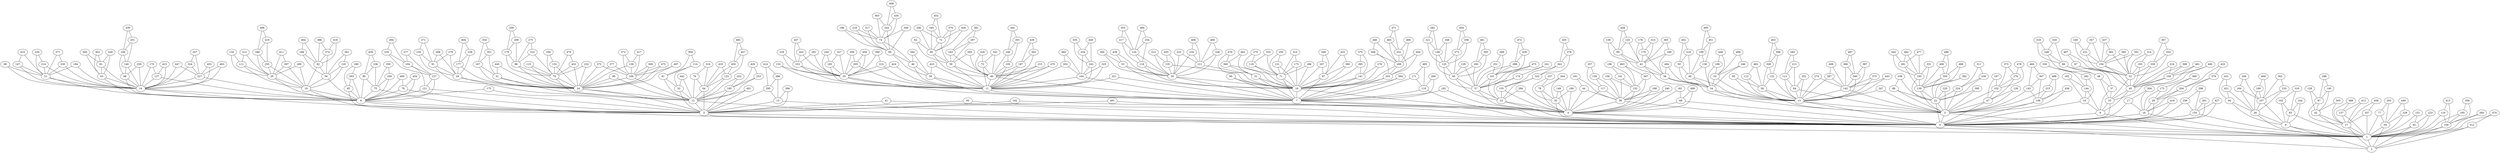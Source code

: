 graph {
	0 [label = 0]
	1 [label = 1]
	2 [label = 2]
	3 [label = 3]
	4 [label = 4]
	5 [label = 5]
	6 [label = 6]
	7 [label = 7]
	8 [label = 8]
	9 [label = 9]
	10 [label = 10]
	11 [label = 11]
	12 [label = 12]
	13 [label = 13]
	14 [label = 14]
	15 [label = 15]
	16 [label = 16]
	17 [label = 17]
	18 [label = 18]
	19 [label = 19]
	20 [label = 20]
	21 [label = 21]
	22 [label = 22]
	23 [label = 23]
	24 [label = 24]
	25 [label = 25]
	26 [label = 26]
	27 [label = 27]
	28 [label = 28]
	29 [label = 29]
	30 [label = 30]
	31 [label = 31]
	32 [label = 32]
	33 [label = 33]
	34 [label = 34]
	35 [label = 35]
	36 [label = 36]
	37 [label = 37]
	38 [label = 38]
	39 [label = 39]
	40 [label = 40]
	41 [label = 41]
	42 [label = 42]
	43 [label = 43]
	44 [label = 44]
	45 [label = 45]
	46 [label = 46]
	47 [label = 47]
	48 [label = 48]
	49 [label = 49]
	50 [label = 50]
	51 [label = 51]
	52 [label = 52]
	53 [label = 53]
	54 [label = 54]
	55 [label = 55]
	56 [label = 56]
	57 [label = 57]
	58 [label = 58]
	59 [label = 59]
	60 [label = 60]
	61 [label = 61]
	62 [label = 62]
	63 [label = 63]
	64 [label = 64]
	65 [label = 65]
	66 [label = 66]
	67 [label = 67]
	68 [label = 68]
	69 [label = 69]
	70 [label = 70]
	71 [label = 71]
	72 [label = 72]
	73 [label = 73]
	74 [label = 74]
	75 [label = 75]
	76 [label = 76]
	77 [label = 77]
	78 [label = 78]
	79 [label = 79]
	80 [label = 80]
	81 [label = 81]
	82 [label = 82]
	83 [label = 83]
	84 [label = 84]
	85 [label = 85]
	86 [label = 86]
	87 [label = 87]
	88 [label = 88]
	89 [label = 89]
	90 [label = 90]
	91 [label = 91]
	92 [label = 92]
	93 [label = 93]
	94 [label = 94]
	95 [label = 95]
	96 [label = 96]
	97 [label = 97]
	98 [label = 98]
	99 [label = 99]
	100 [label = 100]
	101 [label = 101]
	102 [label = 102]
	103 [label = 103]
	104 [label = 104]
	105 [label = 105]
	106 [label = 106]
	107 [label = 107]
	108 [label = 108]
	109 [label = 109]
	110 [label = 110]
	111 [label = 111]
	112 [label = 112]
	113 [label = 113]
	114 [label = 114]
	115 [label = 115]
	116 [label = 116]
	117 [label = 117]
	118 [label = 118]
	119 [label = 119]
	120 [label = 120]
	121 [label = 121]
	122 [label = 122]
	123 [label = 123]
	124 [label = 124]
	125 [label = 125]
	126 [label = 126]
	127 [label = 127]
	128 [label = 128]
	129 [label = 129]
	130 [label = 130]
	131 [label = 131]
	132 [label = 132]
	133 [label = 133]
	134 [label = 134]
	135 [label = 135]
	136 [label = 136]
	137 [label = 137]
	138 [label = 138]
	139 [label = 139]
	140 [label = 140]
	141 [label = 141]
	142 [label = 142]
	143 [label = 143]
	144 [label = 144]
	145 [label = 145]
	146 [label = 146]
	147 [label = 147]
	148 [label = 148]
	149 [label = 149]
	150 [label = 150]
	151 [label = 151]
	152 [label = 152]
	153 [label = 153]
	154 [label = 154]
	155 [label = 155]
	156 [label = 156]
	157 [label = 157]
	158 [label = 158]
	159 [label = 159]
	160 [label = 160]
	161 [label = 161]
	162 [label = 162]
	163 [label = 163]
	164 [label = 164]
	165 [label = 165]
	166 [label = 166]
	167 [label = 167]
	168 [label = 168]
	169 [label = 169]
	170 [label = 170]
	171 [label = 171]
	172 [label = 172]
	173 [label = 173]
	174 [label = 174]
	175 [label = 175]
	176 [label = 176]
	177 [label = 177]
	178 [label = 178]
	179 [label = 179]
	180 [label = 180]
	181 [label = 181]
	182 [label = 182]
	183 [label = 183]
	184 [label = 184]
	185 [label = 185]
	186 [label = 186]
	187 [label = 187]
	188 [label = 188]
	189 [label = 189]
	190 [label = 190]
	191 [label = 191]
	192 [label = 192]
	193 [label = 193]
	194 [label = 194]
	195 [label = 195]
	196 [label = 196]
	197 [label = 197]
	198 [label = 198]
	199 [label = 199]
	200 [label = 200]
	201 [label = 201]
	202 [label = 202]
	203 [label = 203]
	204 [label = 204]
	205 [label = 205]
	206 [label = 206]
	207 [label = 207]
	208 [label = 208]
	209 [label = 209]
	210 [label = 210]
	211 [label = 211]
	212 [label = 212]
	213 [label = 213]
	214 [label = 214]
	215 [label = 215]
	216 [label = 216]
	217 [label = 217]
	218 [label = 218]
	219 [label = 219]
	220 [label = 220]
	221 [label = 221]
	222 [label = 222]
	223 [label = 223]
	224 [label = 224]
	225 [label = 225]
	226 [label = 226]
	227 [label = 227]
	228 [label = 228]
	229 [label = 229]
	230 [label = 230]
	231 [label = 231]
	232 [label = 232]
	233 [label = 233]
	234 [label = 234]
	235 [label = 235]
	236 [label = 236]
	237 [label = 237]
	238 [label = 238]
	239 [label = 239]
	240 [label = 240]
	241 [label = 241]
	242 [label = 242]
	243 [label = 243]
	244 [label = 244]
	245 [label = 245]
	246 [label = 246]
	247 [label = 247]
	248 [label = 248]
	249 [label = 249]
	250 [label = 250]
	251 [label = 251]
	252 [label = 252]
	253 [label = 253]
	254 [label = 254]
	255 [label = 255]
	256 [label = 256]
	257 [label = 257]
	258 [label = 258]
	259 [label = 259]
	260 [label = 260]
	261 [label = 261]
	262 [label = 262]
	263 [label = 263]
	264 [label = 264]
	265 [label = 265]
	266 [label = 266]
	267 [label = 267]
	268 [label = 268]
	269 [label = 269]
	270 [label = 270]
	271 [label = 271]
	272 [label = 272]
	273 [label = 273]
	274 [label = 274]
	275 [label = 275]
	276 [label = 276]
	277 [label = 277]
	278 [label = 278]
	279 [label = 279]
	280 [label = 280]
	281 [label = 281]
	282 [label = 282]
	283 [label = 283]
	284 [label = 284]
	285 [label = 285]
	286 [label = 286]
	287 [label = 287]
	288 [label = 288]
	289 [label = 289]
	290 [label = 290]
	291 [label = 291]
	292 [label = 292]
	293 [label = 293]
	294 [label = 294]
	295 [label = 295]
	296 [label = 296]
	297 [label = 297]
	298 [label = 298]
	299 [label = 299]
	300 [label = 300]
	301 [label = 301]
	302 [label = 302]
	303 [label = 303]
	304 [label = 304]
	305 [label = 305]
	306 [label = 306]
	307 [label = 307]
	308 [label = 308]
	309 [label = 309]
	310 [label = 310]
	311 [label = 311]
	312 [label = 312]
	313 [label = 313]
	314 [label = 314]
	315 [label = 315]
	316 [label = 316]
	317 [label = 317]
	318 [label = 318]
	319 [label = 319]
	320 [label = 320]
	321 [label = 321]
	322 [label = 322]
	323 [label = 323]
	324 [label = 324]
	325 [label = 325]
	326 [label = 326]
	327 [label = 327]
	328 [label = 328]
	329 [label = 329]
	330 [label = 330]
	331 [label = 331]
	332 [label = 332]
	333 [label = 333]
	334 [label = 334]
	335 [label = 335]
	336 [label = 336]
	337 [label = 337]
	338 [label = 338]
	339 [label = 339]
	340 [label = 340]
	341 [label = 341]
	342 [label = 342]
	343 [label = 343]
	344 [label = 344]
	345 [label = 345]
	346 [label = 346]
	347 [label = 347]
	348 [label = 348]
	349 [label = 349]
	350 [label = 350]
	351 [label = 351]
	352 [label = 352]
	353 [label = 353]
	354 [label = 354]
	355 [label = 355]
	356 [label = 356]
	357 [label = 357]
	358 [label = 358]
	359 [label = 359]
	360 [label = 360]
	361 [label = 361]
	362 [label = 362]
	363 [label = 363]
	364 [label = 364]
	365 [label = 365]
	366 [label = 366]
	367 [label = 367]
	368 [label = 368]
	369 [label = 369]
	370 [label = 370]
	371 [label = 371]
	372 [label = 372]
	373 [label = 373]
	374 [label = 374]
	375 [label = 375]
	376 [label = 376]
	377 [label = 377]
	378 [label = 378]
	379 [label = 379]
	380 [label = 380]
	381 [label = 381]
	382 [label = 382]
	383 [label = 383]
	384 [label = 384]
	385 [label = 385]
	386 [label = 386]
	387 [label = 387]
	388 [label = 388]
	389 [label = 389]
	390 [label = 390]
	391 [label = 391]
	392 [label = 392]
	393 [label = 393]
	394 [label = 394]
	395 [label = 395]
	396 [label = 396]
	397 [label = 397]
	398 [label = 398]
	399 [label = 399]
	400 [label = 400]
	401 [label = 401]
	402 [label = 402]
	403 [label = 403]
	404 [label = 404]
	405 [label = 405]
	406 [label = 406]
	407 [label = 407]
	408 [label = 408]
	409 [label = 409]
	410 [label = 410]
	411 [label = 411]
	412 [label = 412]
	413 [label = 413]
	414 [label = 414]
	415 [label = 415]
	416 [label = 416]
	417 [label = 417]
	418 [label = 418]
	419 [label = 419]
	420 [label = 420]
	421 [label = 421]
	422 [label = 422]
	423 [label = 423]
	424 [label = 424]
	425 [label = 425]
	426 [label = 426]
	427 [label = 427]
	428 [label = 428]
	429 [label = 429]
	430 [label = 430]
	431 [label = 431]
	432 [label = 432]
	433 [label = 433]
	434 [label = 434]
	435 [label = 435]
	436 [label = 436]
	437 [label = 437]
	438 [label = 438]
	439 [label = 439]
	440 [label = 440]
	441 [label = 441]
	442 [label = 442]
	443 [label = 443]
	444 [label = 444]
	445 [label = 445]
	446 [label = 446]
	447 [label = 447]
	448 [label = 448]
	449 [label = 449]
	450 [label = 450]
	451 [label = 451]
	452 [label = 452]
	453 [label = 453]
	454 [label = 454]
	455 [label = 455]
	456 [label = 456]
	457 [label = 457]
	458 [label = 458]
	459 [label = 459]
	460 [label = 460]
	461 [label = 461]
	462 [label = 462]
	463 [label = 463]
	464 [label = 464]
	465 [label = 465]
	466 [label = 466]
	467 [label = 467]
	468 [label = 468]
	469 [label = 469]
	470 [label = 470]
	471 [label = 471]
	472 [label = 472]
	473 [label = 473]
	474 [label = 474]
	475 [label = 475]
	476 [label = 476]
	477 [label = 477]
	478 [label = 478]
	479 [label = 479]
	480 [label = 480]
	481 [label = 481]
	482 [label = 482]
	483 [label = 483]
	484 [label = 484]
	485 [label = 485]
	486 [label = 486]
	487 [label = 487]
	488 [label = 488]
	489 [label = 489]
	490 [label = 490]
	491 [label = 491]
	492 [label = 492]
	493 [label = 493]
	494 [label = 494]
	495 [label = 495]
	496 [label = 496]
	497 [label = 497]
	498 [label = 498]
	499 [label = 499]
	0--1;
	0--2;
	1--2;
	3--0;
	3--1;
	4--0;
	4--1;
	5--0;
	5--1;
	6--1;
	6--2;
	7--4;
	7--0;
	8--3;
	8--0;
	9--0;
	9--1;
	10--9;
	10--0;
	11--7;
	11--4;
	12--3;
	12--0;
	13--5;
	13--0;
	14--8;
	14--3;
	15--3;
	15--0;
	16--0;
	16--1;
	17--16;
	17--0;
	18--7;
	18--4;
	19--8;
	19--3;
	20--19;
	20--8;
	21--14;
	21--8;
	22--5;
	22--0;
	23--4;
	23--0;
	24--12;
	24--3;
	25--11;
	25--7;
	26--6;
	26--1;
	27--1;
	27--2;
	28--16;
	28--0;
	29--24;
	29--12;
	30--18;
	30--7;
	31--24;
	31--12;
	32--12;
	32--3;
	33--9;
	33--0;
	34--13;
	34--5;
	35--4;
	35--0;
	36--34;
	36--13;
	37--33;
	37--9;
	38--4;
	38--0;
	39--11;
	39--7;
	40--11;
	40--7;
	41--3;
	41--0;
	42--27;
	42--1;
	43--36;
	43--34;
	44--38;
	44--4;
	45--33;
	45--9;
	46--39;
	46--11;
	47--5;
	47--0;
	48--37;
	48--33;
	49--34;
	49--13;
	50--49;
	50--34;
	51--18;
	51--7;
	52--45;
	52--33;
	53--30;
	53--18;
	54--1;
	54--2;
	55--34;
	55--13;
	56--19;
	56--8;
	57--23;
	57--4;
	58--13;
	58--5;
	59--40;
	59--11;
	60--59;
	60--40;
	61--32;
	61--12;
	62--60;
	62--59;
	63--14;
	63--8;
	64--12;
	64--3;
	65--8;
	65--3;
	66--46;
	66--39;
	67--52;
	67--45;
	68--4;
	68--0;
	69--21;
	69--14;
	70--24;
	70--12;
	71--18;
	71--7;
	72--60;
	72--59;
	73--40;
	73--11;
	74--66;
	74--46;
	75--8;
	75--3;
	76--64;
	76--12;
	77--54;
	77--1;
	78--35;
	78--4;
	79--8;
	79--3;
	80--75;
	80--8;
	81--63;
	81--14;
	82--56;
	82--19;
	83--6;
	83--1;
	84--13;
	84--5;
	85--58;
	85--13;
	86--48;
	86--37;
	87--42;
	87--27;
	88--22;
	88--5;
	89--43;
	89--36;
	90--18;
	90--7;
	91--29;
	91--24;
	92--1;
	92--2;
	93--3;
	93--0;
	94--26;
	94--6;
	95--57;
	95--23;
	96--70;
	96--24;
	97--18;
	97--7;
	98--14;
	98--8;
	99--24;
	99--12;
	100--1;
	100--2;
	101--57;
	101--23;
	102--47;
	102--5;
	103--83;
	103--6;
	104--11;
	104--7;
	105--40;
	105--11;
	106--24;
	106--12;
	107--26;
	107--6;
	108--5;
	108--0;
	109--45;
	109--33;
	110--7;
	110--4;
	111--20;
	111--19;
	112--58;
	112--13;
	113--84;
	113--13;
	114--61;
	114--32;
	115--70;
	115--24;
	116--100;
	116--1;
	117--38;
	117--4;
	118--30;
	118--18;
	119--71;
	119--18;
	120--56;
	120--19;
	121--8;
	121--3;
	122--58;
	122--13;
	123--64;
	123--12;
	124--118;
	124--30;
	125--95;
	125--57;
	126--47;
	126--5;
	127--121;
	127--8;
	128--87;
	128--42;
	129--95;
	129--57;
	130--49;
	130--34;
	131--71;
	131--18;
	132--70;
	132--24;
	133--25;
	133--11;
	134--111;
	134--20;
	135--30;
	135--18;
	136--89;
	136--43;
	137--14;
	137--8;
	138--106;
	138--24;
	139--22;
	139--5;
	140--87;
	140--42;
	141--18;
	141--7;
	142--13;
	142--5;
	143--108;
	143--5;
	144--10;
	144--9;
	145--89;
	145--43;
	146--98;
	146--14;
	147--21;
	147--14;
	148--125;
	148--95;
	149--35;
	149--4;
	150--91;
	150--29;
	151--92;
	151--1;
	152--38;
	152--4;
	153--25;
	153--11;
	154--0;
	154--1;
	155--23;
	155--4;
	156--52;
	156--45;
	157--27;
	157--1;
	158--152;
	158--38;
	159--117;
	159--38;
	160--146;
	160--98;
	161--44;
	161--38;
	162--3;
	162--0;
	163--59;
	163--40;
	164--107;
	164--26;
	165--100;
	165--1;
	166--105;
	166--40;
	167--31;
	167--24;
	168--38;
	168--4;
	169--132;
	169--70;
	170--137;
	170--14;
	171--110;
	171--7;
	172--28;
	172--16;
	173--71;
	173--18;
	174--57;
	174--23;
	175--8;
	175--3;
	176--43;
	176--36;
	177--29;
	177--24;
	178--176;
	178--43;
	179--96;
	179--70;
	180--107;
	180--26;
	181--68;
	181--4;
	182--144;
	182--10;
	183--25;
	183--11;
	184--21;
	184--14;
	185--12;
	185--3;
	186--74;
	186--66;
	187--40;
	187--11;
	188--82;
	188--56;
	189--43;
	189--36;
	190--35;
	190--4;
	191--152;
	191--38;
	192--7;
	192--4;
	193--52;
	193--45;
	194--127;
	194--121;
	195--139;
	195--22;
	196--191;
	196--152;
	197--102;
	197--47;
	198--130;
	198--49;
	199--55;
	199--34;
	200--164;
	200--107;
	201--160;
	201--146;
	202--104;
	202--11;
	203--18;
	203--7;
	204--28;
	204--16;
	205--25;
	205--11;
	206--72;
	206--60;
	207--97;
	207--18;
	208--179;
	208--96;
	209--208;
	209--179;
	210--25;
	210--11;
	211--30;
	211--18;
	212--111;
	212--20;
	213--113;
	213--84;
	214--21;
	214--14;
	215--40;
	215--11;
	216--109;
	216--45;
	217--124;
	217--118;
	218--74;
	218--66;
	219--50;
	219--49;
	220--22;
	220--5;
	221--148;
	221--125;
	222--96;
	222--70;
	223--92;
	223--1;
	224--22;
	224--5;
	225--211;
	225--30;
	226--214;
	226--21;
	227--14;
	227--8;
	228--54;
	228--1;
	229--153;
	229--25;
	230--21;
	230--14;
	231--156;
	231--52;
	232--70;
	232--24;
	233--107;
	233--26;
	234--211;
	234--30;
	235--194;
	235--127;
	236--80;
	236--75;
	237--78;
	237--35;
	238--177;
	238--29;
	239--224;
	239--22;
	240--38;
	240--4;
	241--174;
	241--57;
	242--104;
	242--11;
	243--153;
	243--25;
	244--83;
	244--6;
	245--183;
	245--25;
	246--55;
	246--34;
	247--13;
	247--5;
	248--86;
	248--48;
	249--231;
	249--156;
	250--131;
	250--71;
	251--101;
	251--57;
	252--185;
	252--12;
	253--185;
	253--12;
	254--124;
	254--118;
	255--20;
	255--19;
	256--75;
	256--8;
	257--159;
	257--117;
	258--154;
	258--0;
	259--98;
	259--14;
	260--100;
	260--1;
	261--154;
	261--0;
	262--144;
	262--10;
	263--65;
	263--8;
	264--78;
	264--35;
	265--141;
	265--18;
	266--71;
	266--18;
	267--152;
	267--38;
	268--91;
	268--29;
	269--203;
	269--18;
	270--119;
	270--71;
	271--150;
	271--91;
	272--106;
	272--24;
	273--125;
	273--95;
	274--142;
	274--13;
	275--222;
	275--96;
	276--102;
	276--47;
	277--106;
	277--24;
	278--141;
	278--18;
	279--91;
	279--29;
	280--263;
	280--65;
	281--195;
	281--139;
	282--221;
	282--148;
	283--213;
	283--113;
	284--23;
	284--4;
	285--59;
	285--40;
	286--255;
	286--20;
	287--142;
	287--13;
	288--101;
	288--57;
	289--20;
	289--19;
	290--110;
	290--7;
	291--153;
	291--25;
	292--95;
	292--57;
	293--77;
	293--54;
	294--235;
	294--194;
	295--15;
	295--3;
	296--258;
	296--154;
	297--163;
	297--59;
	298--140;
	298--87;
	299--205;
	299--25;
	300--81;
	300--63;
	301--166;
	301--105;
	302--81;
	302--63;
	303--187;
	303--40;
	304--17;
	304--16;
	305--42;
	305--27;
	306--15;
	306--3;
	307--143;
	307--108;
	308--269;
	308--203;
	309--114;
	309--61;
	310--173;
	310--71;
	311--239;
	311--224;
	312--1;
	312--2;
	313--135;
	313--30;
	314--193;
	314--52;
	315--108;
	315--5;
	316--103;
	316--83;
	317--74;
	317--66;
	318--248;
	318--86;
	319--76;
	319--64;
	320--248;
	320--86;
	321--11;
	321--7;
	322--155;
	322--23;
	323--176;
	323--43;
	324--227;
	324--14;
	325--104;
	325--11;
	326--73;
	326--40;
	327--183;
	327--25;
	328--122;
	328--58;
	329--81;
	329--63;
	330--262;
	330--144;
	331--195;
	331--139;
	332--269;
	332--203;
	333--119;
	333--71;
	334--242;
	334--104;
	335--334;
	335--242;
	336--211;
	336--30;
	337--27;
	337--1;
	338--88;
	338--22;
	339--52;
	339--45;
	340--142;
	340--13;
	341--73;
	341--40;
	342--322;
	342--155;
	343--74;
	343--66;
	344--281;
	344--195;
	345--72;
	345--60;
	346--207;
	346--97;
	347--231;
	347--156;
	348--148;
	348--125;
	349--74;
	349--66;
	350--256;
	350--75;
	351--167;
	351--31;
	352--84;
	352--13;
	353--217;
	353--124;
	354--351;
	354--167;
	355--339;
	355--52;
	356--165;
	356--100;
	357--324;
	357--227;
	358--273;
	358--125;
	359--139;
	359--22;
	360--51;
	360--18;
	361--120;
	361--56;
	362--233;
	362--107;
	363--343;
	363--74;
	364--18;
	364--7;
	365--189;
	365--43;
	366--340;
	366--142;
	367--355;
	367--339;
	368--251;
	368--101;
	369--106;
	369--24;
	370--265;
	370--141;
	371--230;
	371--21;
	372--138;
	372--106;
	373--276;
	373--102;
	374--82;
	374--56;
	375--142;
	375--13;
	376--72;
	376--60;
	377--194;
	377--127;
	378--342;
	378--322;
	379--204;
	379--28;
	380--210;
	380--25;
	381--297;
	381--163;
	382--139;
	382--22;
	383--156;
	383--52;
	384--202;
	384--104;
	385--156;
	385--52;
	386--374;
	386--82;
	387--340;
	387--142;
	388--157;
	388--27;
	389--172;
	389--28;
	390--97;
	390--18;
	391--156;
	391--52;
	392--46;
	392--39;
	393--292;
	393--95;
	394--53;
	394--30;
	395--22;
	395--5;
	396--295;
	396--15;
	397--20;
	397--19;
	398--328;
	398--122;
	399--109;
	399--45;
	400--79;
	400--8;
	401--12;
	401--3;
	402--219;
	402--50;
	403--398;
	403--328;
	404--238;
	404--177;
	405--378;
	405--342;
	406--359;
	406--139;
	407--243;
	407--153;
	408--234;
	408--211;
	409--287;
	409--142;
	410--147;
	410--21;
	411--397;
	411--20;
	412--157;
	412--27;
	413--116;
	413--100;
	414--396;
	414--295;
	415--137;
	415--14;
	416--16;
	416--0;
	417--138;
	417--106;
	418--374;
	418--82;
	419--286;
	419--255;
	420--253;
	420--185;
	421--94;
	421--26;
	422--379;
	422--204;
	423--39;
	423--11;
	424--25;
	424--11;
	425--390;
	425--97;
	426--72;
	426--60;
	427--154;
	427--0;
	428--145;
	428--89;
	429--303;
	429--187;
	430--201;
	430--160;
	431--421;
	431--94;
	432--70;
	432--24;
	433--123;
	433--64;
	434--79;
	434--8;
	435--343;
	435--74;
	436--108;
	436--5;
	437--383;
	437--156;
	438--53;
	438--30;
	439--288;
	439--101;
	440--334;
	440--242;
	441--301;
	441--166;
	442--32;
	442--12;
	443--142;
	443--13;
	444--269;
	444--203;
	445--31;
	445--24;
	446--308;
	446--269;
	447--227;
	447--14;
	448--199;
	448--55;
	449--228;
	449--54;
	450--123;
	450--64;
	451--198;
	451--130;
	452--345;
	452--72;
	453--227;
	453--14;
	454--358;
	454--273;
	455--135;
	455--30;
	456--337;
	456--27;
	457--450;
	457--123;
	458--205;
	458--25;
	459--236;
	459--80;
	460--307;
	460--143;
	461--393;
	461--292;
	462--281;
	462--195;
	463--227;
	463--14;
	464--188;
	464--82;
	465--332;
	465--269;
	466--332;
	466--269;
	467--67;
	467--52;
	468--435;
	468--343;
	469--180;
	469--107;
	470--40;
	470--11;
	471--465;
	471--332;
	472--439;
	472--288;
	473--106;
	473--24;
	474--312;
	474--1;
	475--101;
	475--57;
	476--360;
	476--51;
	477--281;
	477--195;
	478--276;
	478--102;
	479--432;
	479--70;
	480--336;
	480--211;
	481--109;
	481--45;
	482--360;
	482--51;
	483--457;
	483--450;
	484--254;
	484--124;
	485--171;
	485--110;
	486--406;
	486--359;
	487--366;
	487--340;
	488--315;
	488--108;
	489--359;
	489--139;
	490--109;
	490--45;
	491--3;
	491--0;
	492--112;
	492--58;
	493--267;
	493--152;
	494--36;
	494--34;
	495--451;
	495--198;
	496--419;
	496--286;
	497--106;
	497--24;
	498--246;
	498--55;
	499--68;
	499--4;
}